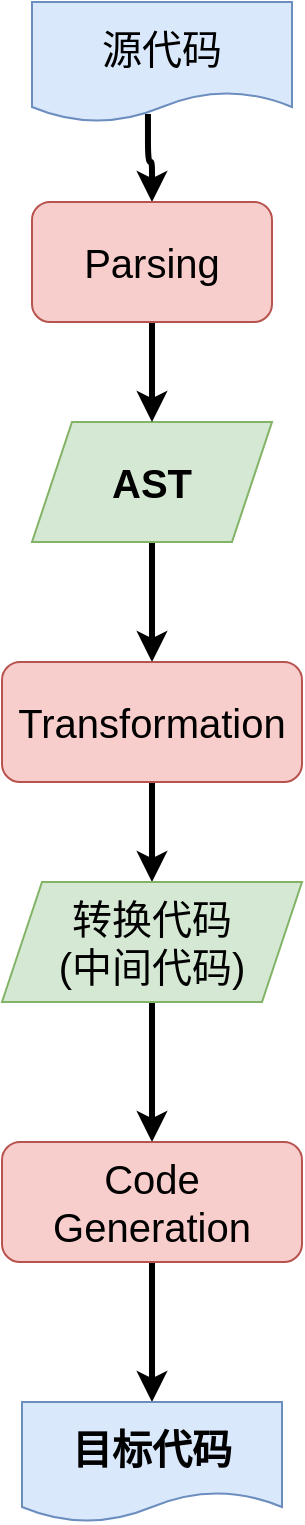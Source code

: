 <mxfile version="14.2.7" type="github">
  <diagram id="C5RBs43oDa-KdzZeNtuy" name="Page-1">
    <mxGraphModel dx="1351" dy="796" grid="1" gridSize="10" guides="1" tooltips="1" connect="1" arrows="1" fold="1" page="1" pageScale="1" pageWidth="827" pageHeight="1169" math="0" shadow="0">
      <root>
        <mxCell id="WIyWlLk6GJQsqaUBKTNV-0" />
        <mxCell id="WIyWlLk6GJQsqaUBKTNV-1" parent="WIyWlLk6GJQsqaUBKTNV-0" />
        <mxCell id="CX_vNM0TrNXVAGzNfS_B-13" value="" style="edgeStyle=orthogonalEdgeStyle;rounded=1;orthogonalLoop=1;jettySize=auto;html=1;strokeWidth=3;exitX=0.446;exitY=0.933;exitDx=0;exitDy=0;exitPerimeter=0;" edge="1" parent="WIyWlLk6GJQsqaUBKTNV-1" source="CX_vNM0TrNXVAGzNfS_B-0" target="CX_vNM0TrNXVAGzNfS_B-9">
          <mxGeometry relative="1" as="geometry" />
        </mxCell>
        <mxCell id="CX_vNM0TrNXVAGzNfS_B-0" value="&lt;font style=&quot;font-size: 20px&quot;&gt;源代码&lt;/font&gt;" style="shape=document;whiteSpace=wrap;html=1;boundedLbl=1;fillColor=#dae8fc;strokeColor=#6c8ebf;size=0.25;" vertex="1" parent="WIyWlLk6GJQsqaUBKTNV-1">
          <mxGeometry x="150" y="50" width="130" height="60" as="geometry" />
        </mxCell>
        <mxCell id="CX_vNM0TrNXVAGzNfS_B-15" value="" style="edgeStyle=orthogonalEdgeStyle;rounded=1;orthogonalLoop=1;jettySize=auto;html=1;strokeWidth=3;" edge="1" parent="WIyWlLk6GJQsqaUBKTNV-1" source="CX_vNM0TrNXVAGzNfS_B-3" target="CX_vNM0TrNXVAGzNfS_B-14">
          <mxGeometry relative="1" as="geometry" />
        </mxCell>
        <mxCell id="CX_vNM0TrNXVAGzNfS_B-3" value="&lt;font style=&quot;font-size: 20px&quot;&gt;&lt;b&gt;AST&lt;/b&gt;&lt;/font&gt;" style="shape=parallelogram;perimeter=parallelogramPerimeter;whiteSpace=wrap;html=1;fixedSize=1;fillColor=#d5e8d4;strokeColor=#82b366;" vertex="1" parent="WIyWlLk6GJQsqaUBKTNV-1">
          <mxGeometry x="150" y="260" width="120" height="60" as="geometry" />
        </mxCell>
        <mxCell id="CX_vNM0TrNXVAGzNfS_B-10" value="" style="edgeStyle=orthogonalEdgeStyle;rounded=0;orthogonalLoop=1;jettySize=auto;html=1;strokeWidth=3;" edge="1" parent="WIyWlLk6GJQsqaUBKTNV-1" source="CX_vNM0TrNXVAGzNfS_B-9" target="CX_vNM0TrNXVAGzNfS_B-3">
          <mxGeometry relative="1" as="geometry" />
        </mxCell>
        <mxCell id="CX_vNM0TrNXVAGzNfS_B-9" value="&lt;font style=&quot;font-size: 20px&quot;&gt;Parsing&lt;/font&gt;" style="rounded=1;whiteSpace=wrap;html=1;fillColor=#f8cecc;strokeColor=#b85450;" vertex="1" parent="WIyWlLk6GJQsqaUBKTNV-1">
          <mxGeometry x="150" y="150" width="120" height="60" as="geometry" />
        </mxCell>
        <mxCell id="CX_vNM0TrNXVAGzNfS_B-17" value="" style="edgeStyle=orthogonalEdgeStyle;rounded=1;orthogonalLoop=1;jettySize=auto;html=1;strokeWidth=3;" edge="1" parent="WIyWlLk6GJQsqaUBKTNV-1" source="CX_vNM0TrNXVAGzNfS_B-14" target="CX_vNM0TrNXVAGzNfS_B-16">
          <mxGeometry relative="1" as="geometry" />
        </mxCell>
        <mxCell id="CX_vNM0TrNXVAGzNfS_B-14" value="&lt;font style=&quot;font-size: 20px&quot;&gt;Transformation&lt;/font&gt;" style="rounded=1;whiteSpace=wrap;html=1;fillColor=#f8cecc;strokeColor=#b85450;" vertex="1" parent="WIyWlLk6GJQsqaUBKTNV-1">
          <mxGeometry x="135" y="380" width="150" height="60" as="geometry" />
        </mxCell>
        <mxCell id="CX_vNM0TrNXVAGzNfS_B-19" value="" style="edgeStyle=orthogonalEdgeStyle;rounded=1;orthogonalLoop=1;jettySize=auto;html=1;strokeWidth=3;" edge="1" parent="WIyWlLk6GJQsqaUBKTNV-1" source="CX_vNM0TrNXVAGzNfS_B-16" target="CX_vNM0TrNXVAGzNfS_B-18">
          <mxGeometry relative="1" as="geometry" />
        </mxCell>
        <mxCell id="CX_vNM0TrNXVAGzNfS_B-16" value="&lt;font style=&quot;font-size: 20px&quot;&gt;转换代码&lt;br&gt;(中间代码)&lt;br&gt;&lt;/font&gt;" style="shape=parallelogram;perimeter=parallelogramPerimeter;whiteSpace=wrap;html=1;fixedSize=1;fillColor=#d5e8d4;strokeColor=#82b366;" vertex="1" parent="WIyWlLk6GJQsqaUBKTNV-1">
          <mxGeometry x="135" y="490" width="150" height="60" as="geometry" />
        </mxCell>
        <mxCell id="CX_vNM0TrNXVAGzNfS_B-21" value="" style="edgeStyle=orthogonalEdgeStyle;rounded=1;orthogonalLoop=1;jettySize=auto;html=1;strokeWidth=3;" edge="1" parent="WIyWlLk6GJQsqaUBKTNV-1" source="CX_vNM0TrNXVAGzNfS_B-18" target="CX_vNM0TrNXVAGzNfS_B-20">
          <mxGeometry relative="1" as="geometry" />
        </mxCell>
        <mxCell id="CX_vNM0TrNXVAGzNfS_B-18" value="&lt;font style=&quot;font-size: 20px&quot;&gt;Code Generation&lt;/font&gt;" style="rounded=1;whiteSpace=wrap;html=1;fillColor=#f8cecc;strokeColor=#b85450;" vertex="1" parent="WIyWlLk6GJQsqaUBKTNV-1">
          <mxGeometry x="135" y="620" width="150" height="60" as="geometry" />
        </mxCell>
        <mxCell id="CX_vNM0TrNXVAGzNfS_B-20" value="&lt;span style=&quot;font-size: 20px&quot;&gt;&lt;b&gt;目标代码&lt;/b&gt;&lt;/span&gt;" style="shape=document;whiteSpace=wrap;html=1;boundedLbl=1;fillColor=#dae8fc;strokeColor=#6c8ebf;size=0.25;" vertex="1" parent="WIyWlLk6GJQsqaUBKTNV-1">
          <mxGeometry x="145" y="750" width="130" height="60" as="geometry" />
        </mxCell>
      </root>
    </mxGraphModel>
  </diagram>
</mxfile>
